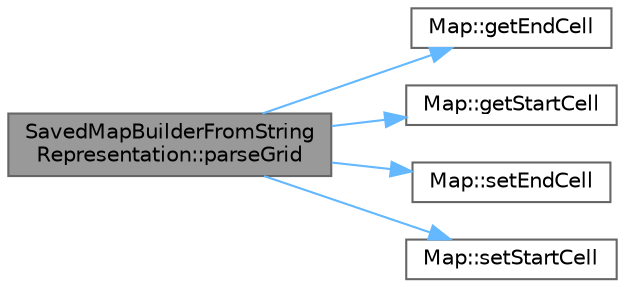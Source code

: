 digraph "SavedMapBuilderFromStringRepresentation::parseGrid"
{
 // LATEX_PDF_SIZE
  bgcolor="transparent";
  edge [fontname=Helvetica,fontsize=10,labelfontname=Helvetica,labelfontsize=10];
  node [fontname=Helvetica,fontsize=10,shape=box,height=0.2,width=0.4];
  rankdir="LR";
  Node1 [id="Node000001",label="SavedMapBuilderFromString\lRepresentation::parseGrid",height=0.2,width=0.4,color="gray40", fillcolor="grey60", style="filled", fontcolor="black",tooltip="Reads a string representation of a Row and parses it into a Row object along with its position."];
  Node1 -> Node2 [id="edge1_Node000001_Node000002",color="steelblue1",style="solid",tooltip=" "];
  Node2 [id="Node000002",label="Map::getEndCell",height=0.2,width=0.4,color="grey40", fillcolor="white", style="filled",URL="$class_map.html#aa6f6641f640b34fda1d12e486bce8499",tooltip="Getter for the end cell of the map."];
  Node1 -> Node3 [id="edge2_Node000001_Node000003",color="steelblue1",style="solid",tooltip=" "];
  Node3 [id="Node000003",label="Map::getStartCell",height=0.2,width=0.4,color="grey40", fillcolor="white", style="filled",URL="$class_map.html#a20a323aff50bce9bae9dc2bc3bfe28d1",tooltip="Getter for the start cell of the map."];
  Node1 -> Node4 [id="edge3_Node000001_Node000004",color="steelblue1",style="solid",tooltip=" "];
  Node4 [id="Node000004",label="Map::setEndCell",height=0.2,width=0.4,color="grey40", fillcolor="white", style="filled",URL="$class_map.html#a183491dcadedcb55268f613af3747aab",tooltip="Setter for the end cell of the map."];
  Node1 -> Node5 [id="edge4_Node000001_Node000005",color="steelblue1",style="solid",tooltip=" "];
  Node5 [id="Node000005",label="Map::setStartCell",height=0.2,width=0.4,color="grey40", fillcolor="white", style="filled",URL="$class_map.html#a99b8363c8d6d2a4f93296a9876d65f0a",tooltip="Setter for the start cell of the map."];
}
